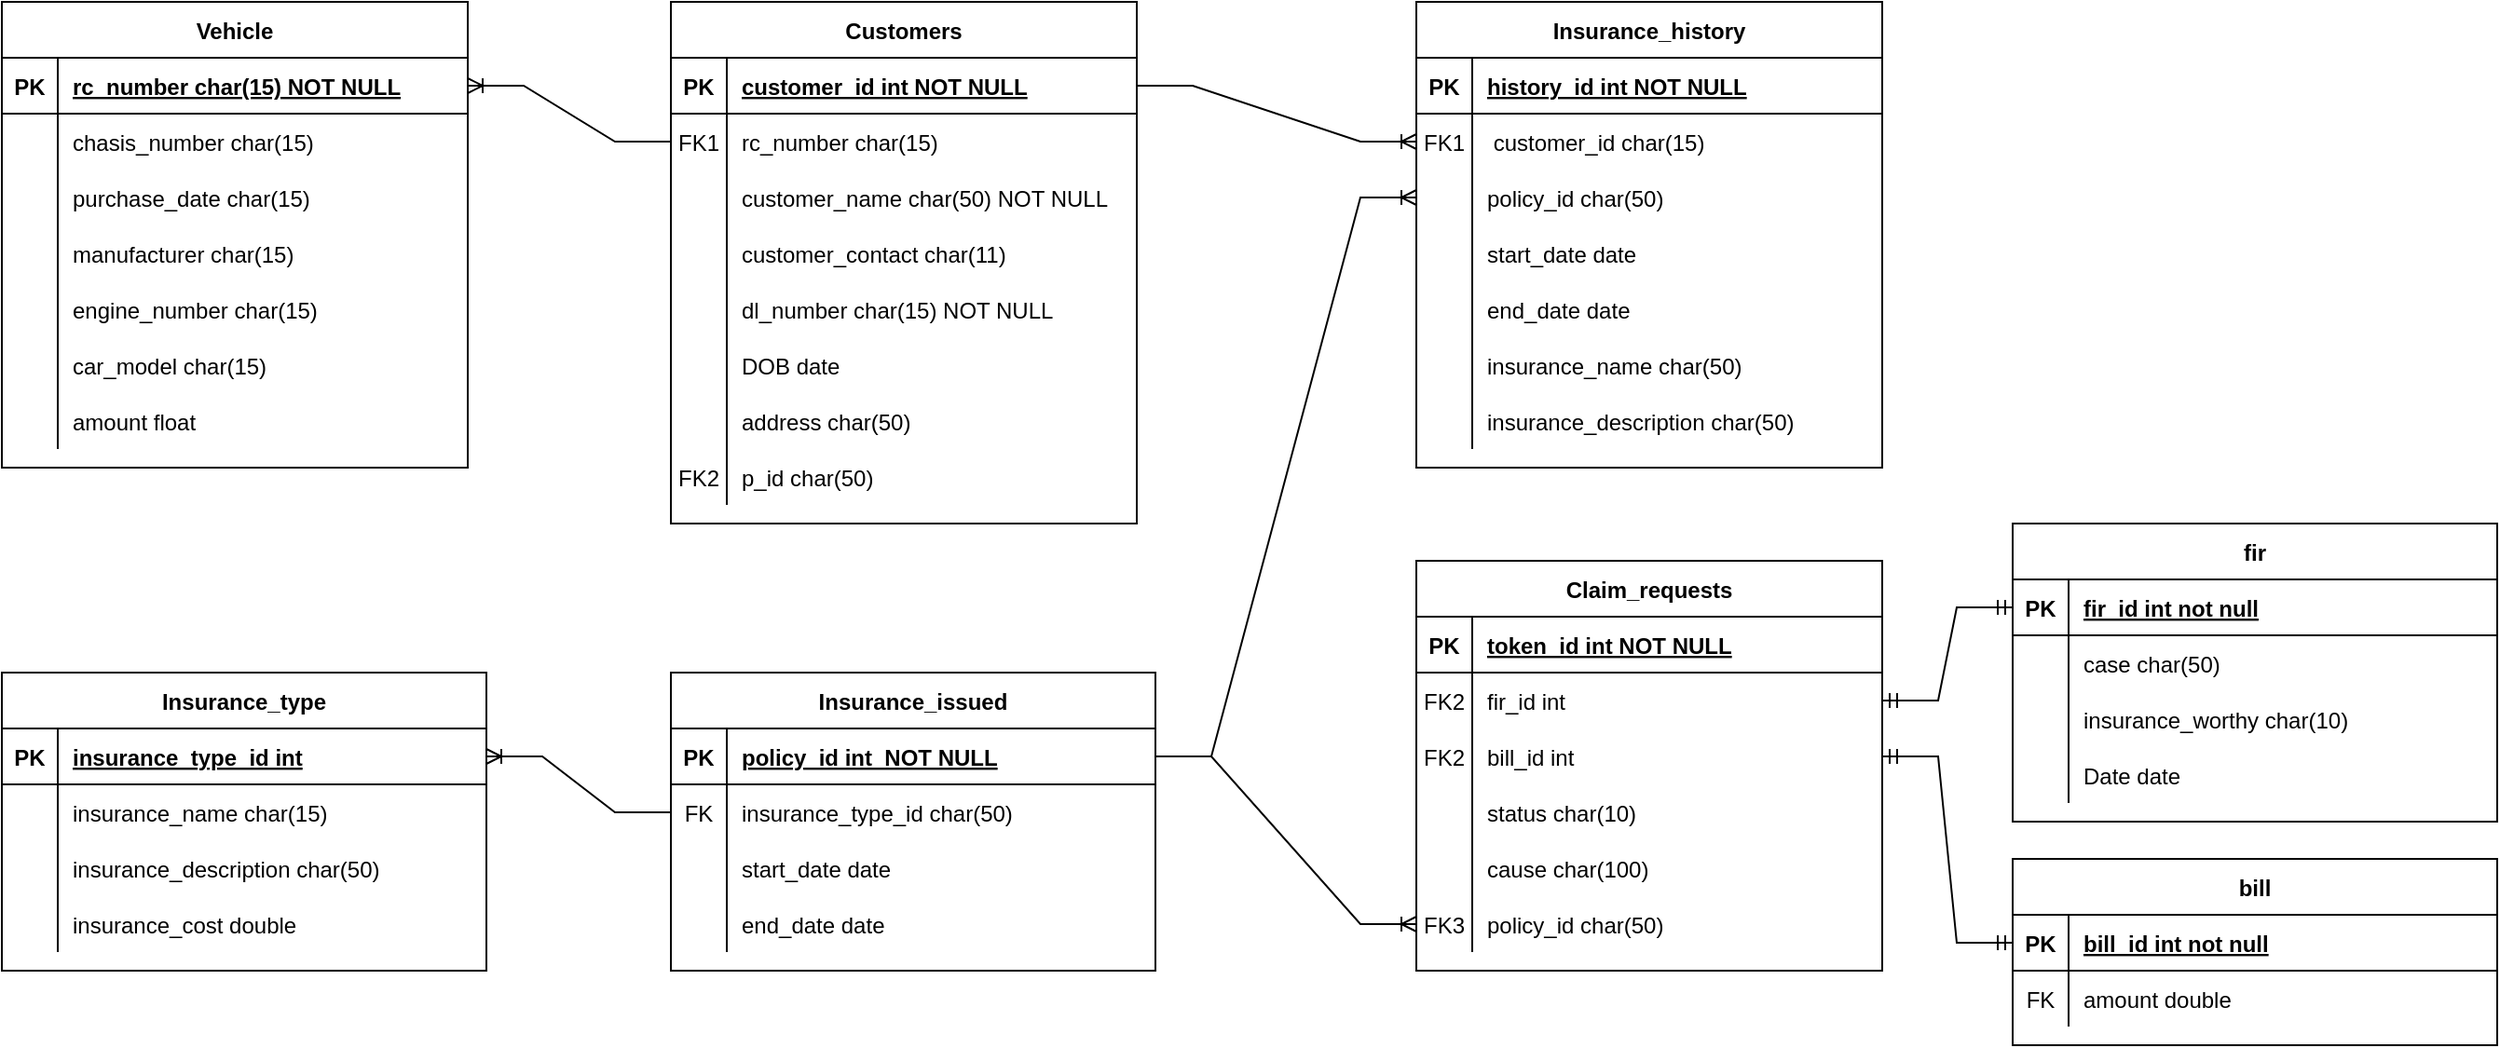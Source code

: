 <mxfile version="21.0.6" type="device"><diagram id="R2lEEEUBdFMjLlhIrx00" name="Page-1"><mxGraphModel dx="2524" dy="796" grid="1" gridSize="10" guides="1" tooltips="1" connect="1" arrows="1" fold="1" page="1" pageScale="1" pageWidth="850" pageHeight="1100" math="0" shadow="0" extFonts="Permanent Marker^https://fonts.googleapis.com/css?family=Permanent+Marker"><root><mxCell id="0"/><mxCell id="1" parent="0"/><mxCell id="C-vyLk0tnHw3VtMMgP7b-13" value="Vehicle" style="shape=table;startSize=30;container=1;collapsible=1;childLayout=tableLayout;fixedRows=1;rowLines=0;fontStyle=1;align=center;resizeLast=1;" parent="1" vertex="1"><mxGeometry x="-239" y="120" width="250" height="250" as="geometry"/></mxCell><mxCell id="C-vyLk0tnHw3VtMMgP7b-14" value="" style="shape=partialRectangle;collapsible=0;dropTarget=0;pointerEvents=0;fillColor=none;points=[[0,0.5],[1,0.5]];portConstraint=eastwest;top=0;left=0;right=0;bottom=1;" parent="C-vyLk0tnHw3VtMMgP7b-13" vertex="1"><mxGeometry y="30" width="250" height="30" as="geometry"/></mxCell><mxCell id="C-vyLk0tnHw3VtMMgP7b-15" value="PK" style="shape=partialRectangle;overflow=hidden;connectable=0;fillColor=none;top=0;left=0;bottom=0;right=0;fontStyle=1;" parent="C-vyLk0tnHw3VtMMgP7b-14" vertex="1"><mxGeometry width="30" height="30" as="geometry"><mxRectangle width="30" height="30" as="alternateBounds"/></mxGeometry></mxCell><mxCell id="C-vyLk0tnHw3VtMMgP7b-16" value="rc_number char(15) NOT NULL" style="shape=partialRectangle;overflow=hidden;connectable=0;fillColor=none;top=0;left=0;bottom=0;right=0;align=left;spacingLeft=6;fontStyle=5;" parent="C-vyLk0tnHw3VtMMgP7b-14" vertex="1"><mxGeometry x="30" width="220" height="30" as="geometry"><mxRectangle width="220" height="30" as="alternateBounds"/></mxGeometry></mxCell><mxCell id="C-vyLk0tnHw3VtMMgP7b-17" value="" style="shape=partialRectangle;collapsible=0;dropTarget=0;pointerEvents=0;fillColor=none;points=[[0,0.5],[1,0.5]];portConstraint=eastwest;top=0;left=0;right=0;bottom=0;" parent="C-vyLk0tnHw3VtMMgP7b-13" vertex="1"><mxGeometry y="60" width="250" height="30" as="geometry"/></mxCell><mxCell id="C-vyLk0tnHw3VtMMgP7b-18" value="" style="shape=partialRectangle;overflow=hidden;connectable=0;fillColor=none;top=0;left=0;bottom=0;right=0;" parent="C-vyLk0tnHw3VtMMgP7b-17" vertex="1"><mxGeometry width="30" height="30" as="geometry"><mxRectangle width="30" height="30" as="alternateBounds"/></mxGeometry></mxCell><mxCell id="C-vyLk0tnHw3VtMMgP7b-19" value="chasis_number char(15)" style="shape=partialRectangle;overflow=hidden;connectable=0;fillColor=none;top=0;left=0;bottom=0;right=0;align=left;spacingLeft=6;" parent="C-vyLk0tnHw3VtMMgP7b-17" vertex="1"><mxGeometry x="30" width="220" height="30" as="geometry"><mxRectangle width="220" height="30" as="alternateBounds"/></mxGeometry></mxCell><mxCell id="C-vyLk0tnHw3VtMMgP7b-20" value="" style="shape=partialRectangle;collapsible=0;dropTarget=0;pointerEvents=0;fillColor=none;points=[[0,0.5],[1,0.5]];portConstraint=eastwest;top=0;left=0;right=0;bottom=0;" parent="C-vyLk0tnHw3VtMMgP7b-13" vertex="1"><mxGeometry y="90" width="250" height="30" as="geometry"/></mxCell><mxCell id="C-vyLk0tnHw3VtMMgP7b-21" value="" style="shape=partialRectangle;overflow=hidden;connectable=0;fillColor=none;top=0;left=0;bottom=0;right=0;" parent="C-vyLk0tnHw3VtMMgP7b-20" vertex="1"><mxGeometry width="30" height="30" as="geometry"><mxRectangle width="30" height="30" as="alternateBounds"/></mxGeometry></mxCell><mxCell id="C-vyLk0tnHw3VtMMgP7b-22" value="purchase_date char(15)" style="shape=partialRectangle;overflow=hidden;connectable=0;fillColor=none;top=0;left=0;bottom=0;right=0;align=left;spacingLeft=6;" parent="C-vyLk0tnHw3VtMMgP7b-20" vertex="1"><mxGeometry x="30" width="220" height="30" as="geometry"><mxRectangle width="220" height="30" as="alternateBounds"/></mxGeometry></mxCell><mxCell id="t5fgRcnyGp0Ge0S9cNNz-60" value="" style="shape=partialRectangle;collapsible=0;dropTarget=0;pointerEvents=0;fillColor=none;points=[[0,0.5],[1,0.5]];portConstraint=eastwest;top=0;left=0;right=0;bottom=0;" parent="C-vyLk0tnHw3VtMMgP7b-13" vertex="1"><mxGeometry y="120" width="250" height="30" as="geometry"/></mxCell><mxCell id="t5fgRcnyGp0Ge0S9cNNz-61" value="" style="shape=partialRectangle;overflow=hidden;connectable=0;fillColor=none;top=0;left=0;bottom=0;right=0;" parent="t5fgRcnyGp0Ge0S9cNNz-60" vertex="1"><mxGeometry width="30" height="30" as="geometry"><mxRectangle width="30" height="30" as="alternateBounds"/></mxGeometry></mxCell><mxCell id="t5fgRcnyGp0Ge0S9cNNz-62" value="manufacturer char(15)" style="shape=partialRectangle;overflow=hidden;connectable=0;fillColor=none;top=0;left=0;bottom=0;right=0;align=left;spacingLeft=6;" parent="t5fgRcnyGp0Ge0S9cNNz-60" vertex="1"><mxGeometry x="30" width="220" height="30" as="geometry"><mxRectangle width="220" height="30" as="alternateBounds"/></mxGeometry></mxCell><mxCell id="t5fgRcnyGp0Ge0S9cNNz-63" value="" style="shape=partialRectangle;collapsible=0;dropTarget=0;pointerEvents=0;fillColor=none;points=[[0,0.5],[1,0.5]];portConstraint=eastwest;top=0;left=0;right=0;bottom=0;" parent="C-vyLk0tnHw3VtMMgP7b-13" vertex="1"><mxGeometry y="150" width="250" height="30" as="geometry"/></mxCell><mxCell id="t5fgRcnyGp0Ge0S9cNNz-64" value="" style="shape=partialRectangle;overflow=hidden;connectable=0;fillColor=none;top=0;left=0;bottom=0;right=0;" parent="t5fgRcnyGp0Ge0S9cNNz-63" vertex="1"><mxGeometry width="30" height="30" as="geometry"><mxRectangle width="30" height="30" as="alternateBounds"/></mxGeometry></mxCell><mxCell id="t5fgRcnyGp0Ge0S9cNNz-65" value="engine_number char(15)" style="shape=partialRectangle;overflow=hidden;connectable=0;fillColor=none;top=0;left=0;bottom=0;right=0;align=left;spacingLeft=6;" parent="t5fgRcnyGp0Ge0S9cNNz-63" vertex="1"><mxGeometry x="30" width="220" height="30" as="geometry"><mxRectangle width="220" height="30" as="alternateBounds"/></mxGeometry></mxCell><mxCell id="t5fgRcnyGp0Ge0S9cNNz-66" value="" style="shape=partialRectangle;collapsible=0;dropTarget=0;pointerEvents=0;fillColor=none;points=[[0,0.5],[1,0.5]];portConstraint=eastwest;top=0;left=0;right=0;bottom=0;" parent="C-vyLk0tnHw3VtMMgP7b-13" vertex="1"><mxGeometry y="180" width="250" height="30" as="geometry"/></mxCell><mxCell id="t5fgRcnyGp0Ge0S9cNNz-67" value="" style="shape=partialRectangle;overflow=hidden;connectable=0;fillColor=none;top=0;left=0;bottom=0;right=0;" parent="t5fgRcnyGp0Ge0S9cNNz-66" vertex="1"><mxGeometry width="30" height="30" as="geometry"><mxRectangle width="30" height="30" as="alternateBounds"/></mxGeometry></mxCell><mxCell id="t5fgRcnyGp0Ge0S9cNNz-68" value="car_model char(15)" style="shape=partialRectangle;overflow=hidden;connectable=0;fillColor=none;top=0;left=0;bottom=0;right=0;align=left;spacingLeft=6;" parent="t5fgRcnyGp0Ge0S9cNNz-66" vertex="1"><mxGeometry x="30" width="220" height="30" as="geometry"><mxRectangle width="220" height="30" as="alternateBounds"/></mxGeometry></mxCell><mxCell id="88sWcEMsZo-mJPxnH2UT-32" value="" style="shape=partialRectangle;collapsible=0;dropTarget=0;pointerEvents=0;fillColor=none;points=[[0,0.5],[1,0.5]];portConstraint=eastwest;top=0;left=0;right=0;bottom=0;" parent="C-vyLk0tnHw3VtMMgP7b-13" vertex="1"><mxGeometry y="210" width="250" height="30" as="geometry"/></mxCell><mxCell id="88sWcEMsZo-mJPxnH2UT-33" value="" style="shape=partialRectangle;overflow=hidden;connectable=0;fillColor=none;top=0;left=0;bottom=0;right=0;" parent="88sWcEMsZo-mJPxnH2UT-32" vertex="1"><mxGeometry width="30" height="30" as="geometry"><mxRectangle width="30" height="30" as="alternateBounds"/></mxGeometry></mxCell><mxCell id="88sWcEMsZo-mJPxnH2UT-34" value="amount float" style="shape=partialRectangle;overflow=hidden;connectable=0;fillColor=none;top=0;left=0;bottom=0;right=0;align=left;spacingLeft=6;" parent="88sWcEMsZo-mJPxnH2UT-32" vertex="1"><mxGeometry x="30" width="220" height="30" as="geometry"><mxRectangle width="220" height="30" as="alternateBounds"/></mxGeometry></mxCell><mxCell id="C-vyLk0tnHw3VtMMgP7b-23" value="Customers" style="shape=table;startSize=30;container=1;collapsible=1;childLayout=tableLayout;fixedRows=1;rowLines=0;fontStyle=1;align=center;resizeLast=1;" parent="1" vertex="1"><mxGeometry x="120" y="120" width="250" height="280" as="geometry"><mxRectangle x="120" y="120" width="100" height="30" as="alternateBounds"/></mxGeometry></mxCell><mxCell id="C-vyLk0tnHw3VtMMgP7b-24" value="" style="shape=partialRectangle;collapsible=0;dropTarget=0;pointerEvents=0;fillColor=none;points=[[0,0.5],[1,0.5]];portConstraint=eastwest;top=0;left=0;right=0;bottom=1;" parent="C-vyLk0tnHw3VtMMgP7b-23" vertex="1"><mxGeometry y="30" width="250" height="30" as="geometry"/></mxCell><mxCell id="C-vyLk0tnHw3VtMMgP7b-25" value="PK" style="shape=partialRectangle;overflow=hidden;connectable=0;fillColor=none;top=0;left=0;bottom=0;right=0;fontStyle=1;" parent="C-vyLk0tnHw3VtMMgP7b-24" vertex="1"><mxGeometry width="30" height="30" as="geometry"><mxRectangle width="30" height="30" as="alternateBounds"/></mxGeometry></mxCell><mxCell id="C-vyLk0tnHw3VtMMgP7b-26" value="customer_id int NOT NULL " style="shape=partialRectangle;overflow=hidden;connectable=0;fillColor=none;top=0;left=0;bottom=0;right=0;align=left;spacingLeft=6;fontStyle=5;" parent="C-vyLk0tnHw3VtMMgP7b-24" vertex="1"><mxGeometry x="30" width="220" height="30" as="geometry"><mxRectangle width="220" height="30" as="alternateBounds"/></mxGeometry></mxCell><mxCell id="C-vyLk0tnHw3VtMMgP7b-27" value="" style="shape=partialRectangle;collapsible=0;dropTarget=0;pointerEvents=0;fillColor=none;points=[[0,0.5],[1,0.5]];portConstraint=eastwest;top=0;left=0;right=0;bottom=0;" parent="C-vyLk0tnHw3VtMMgP7b-23" vertex="1"><mxGeometry y="60" width="250" height="30" as="geometry"/></mxCell><mxCell id="C-vyLk0tnHw3VtMMgP7b-28" value="FK1" style="shape=partialRectangle;overflow=hidden;connectable=0;fillColor=none;top=0;left=0;bottom=0;right=0;" parent="C-vyLk0tnHw3VtMMgP7b-27" vertex="1"><mxGeometry width="30" height="30" as="geometry"><mxRectangle width="30" height="30" as="alternateBounds"/></mxGeometry></mxCell><mxCell id="C-vyLk0tnHw3VtMMgP7b-29" value="rc_number char(15)" style="shape=partialRectangle;overflow=hidden;connectable=0;fillColor=none;top=0;left=0;bottom=0;right=0;align=left;spacingLeft=6;" parent="C-vyLk0tnHw3VtMMgP7b-27" vertex="1"><mxGeometry x="30" width="220" height="30" as="geometry"><mxRectangle width="220" height="30" as="alternateBounds"/></mxGeometry></mxCell><mxCell id="t5fgRcnyGp0Ge0S9cNNz-9" value="" style="shape=partialRectangle;collapsible=0;dropTarget=0;pointerEvents=0;fillColor=none;points=[[0,0.5],[1,0.5]];portConstraint=eastwest;top=0;left=0;right=0;bottom=0;" parent="C-vyLk0tnHw3VtMMgP7b-23" vertex="1"><mxGeometry y="90" width="250" height="30" as="geometry"/></mxCell><mxCell id="t5fgRcnyGp0Ge0S9cNNz-10" value="" style="shape=partialRectangle;overflow=hidden;connectable=0;fillColor=none;top=0;left=0;bottom=0;right=0;" parent="t5fgRcnyGp0Ge0S9cNNz-9" vertex="1"><mxGeometry width="30" height="30" as="geometry"><mxRectangle width="30" height="30" as="alternateBounds"/></mxGeometry></mxCell><mxCell id="t5fgRcnyGp0Ge0S9cNNz-11" value="customer_name char(50) NOT NULL" style="shape=partialRectangle;overflow=hidden;connectable=0;fillColor=none;top=0;left=0;bottom=0;right=0;align=left;spacingLeft=6;" parent="t5fgRcnyGp0Ge0S9cNNz-9" vertex="1"><mxGeometry x="30" width="220" height="30" as="geometry"><mxRectangle width="220" height="30" as="alternateBounds"/></mxGeometry></mxCell><mxCell id="t5fgRcnyGp0Ge0S9cNNz-12" value="" style="shape=partialRectangle;collapsible=0;dropTarget=0;pointerEvents=0;fillColor=none;points=[[0,0.5],[1,0.5]];portConstraint=eastwest;top=0;left=0;right=0;bottom=0;" parent="C-vyLk0tnHw3VtMMgP7b-23" vertex="1"><mxGeometry y="120" width="250" height="30" as="geometry"/></mxCell><mxCell id="t5fgRcnyGp0Ge0S9cNNz-13" value="" style="shape=partialRectangle;overflow=hidden;connectable=0;fillColor=none;top=0;left=0;bottom=0;right=0;" parent="t5fgRcnyGp0Ge0S9cNNz-12" vertex="1"><mxGeometry width="30" height="30" as="geometry"><mxRectangle width="30" height="30" as="alternateBounds"/></mxGeometry></mxCell><mxCell id="t5fgRcnyGp0Ge0S9cNNz-14" value="customer_contact char(11) " style="shape=partialRectangle;overflow=hidden;connectable=0;fillColor=none;top=0;left=0;bottom=0;right=0;align=left;spacingLeft=6;" parent="t5fgRcnyGp0Ge0S9cNNz-12" vertex="1"><mxGeometry x="30" width="220" height="30" as="geometry"><mxRectangle width="220" height="30" as="alternateBounds"/></mxGeometry></mxCell><mxCell id="t5fgRcnyGp0Ge0S9cNNz-15" value="" style="shape=partialRectangle;collapsible=0;dropTarget=0;pointerEvents=0;fillColor=none;points=[[0,0.5],[1,0.5]];portConstraint=eastwest;top=0;left=0;right=0;bottom=0;" parent="C-vyLk0tnHw3VtMMgP7b-23" vertex="1"><mxGeometry y="150" width="250" height="30" as="geometry"/></mxCell><mxCell id="t5fgRcnyGp0Ge0S9cNNz-16" value="" style="shape=partialRectangle;overflow=hidden;connectable=0;fillColor=none;top=0;left=0;bottom=0;right=0;" parent="t5fgRcnyGp0Ge0S9cNNz-15" vertex="1"><mxGeometry width="30" height="30" as="geometry"><mxRectangle width="30" height="30" as="alternateBounds"/></mxGeometry></mxCell><mxCell id="t5fgRcnyGp0Ge0S9cNNz-17" value="dl_number char(15) NOT NULL" style="shape=partialRectangle;overflow=hidden;connectable=0;fillColor=none;top=0;left=0;bottom=0;right=0;align=left;spacingLeft=6;" parent="t5fgRcnyGp0Ge0S9cNNz-15" vertex="1"><mxGeometry x="30" width="220" height="30" as="geometry"><mxRectangle width="220" height="30" as="alternateBounds"/></mxGeometry></mxCell><mxCell id="t5fgRcnyGp0Ge0S9cNNz-18" value="" style="shape=partialRectangle;collapsible=0;dropTarget=0;pointerEvents=0;fillColor=none;points=[[0,0.5],[1,0.5]];portConstraint=eastwest;top=0;left=0;right=0;bottom=0;" parent="C-vyLk0tnHw3VtMMgP7b-23" vertex="1"><mxGeometry y="180" width="250" height="30" as="geometry"/></mxCell><mxCell id="t5fgRcnyGp0Ge0S9cNNz-19" value="" style="shape=partialRectangle;overflow=hidden;connectable=0;fillColor=none;top=0;left=0;bottom=0;right=0;" parent="t5fgRcnyGp0Ge0S9cNNz-18" vertex="1"><mxGeometry width="30" height="30" as="geometry"><mxRectangle width="30" height="30" as="alternateBounds"/></mxGeometry></mxCell><mxCell id="t5fgRcnyGp0Ge0S9cNNz-20" value="DOB date" style="shape=partialRectangle;overflow=hidden;connectable=0;fillColor=none;top=0;left=0;bottom=0;right=0;align=left;spacingLeft=6;" parent="t5fgRcnyGp0Ge0S9cNNz-18" vertex="1"><mxGeometry x="30" width="220" height="30" as="geometry"><mxRectangle width="220" height="30" as="alternateBounds"/></mxGeometry></mxCell><mxCell id="t5fgRcnyGp0Ge0S9cNNz-21" value="" style="shape=partialRectangle;collapsible=0;dropTarget=0;pointerEvents=0;fillColor=none;points=[[0,0.5],[1,0.5]];portConstraint=eastwest;top=0;left=0;right=0;bottom=0;" parent="C-vyLk0tnHw3VtMMgP7b-23" vertex="1"><mxGeometry y="210" width="250" height="30" as="geometry"/></mxCell><mxCell id="t5fgRcnyGp0Ge0S9cNNz-22" value="" style="shape=partialRectangle;overflow=hidden;connectable=0;fillColor=none;top=0;left=0;bottom=0;right=0;" parent="t5fgRcnyGp0Ge0S9cNNz-21" vertex="1"><mxGeometry width="30" height="30" as="geometry"><mxRectangle width="30" height="30" as="alternateBounds"/></mxGeometry></mxCell><mxCell id="t5fgRcnyGp0Ge0S9cNNz-23" value="address char(50)" style="shape=partialRectangle;overflow=hidden;connectable=0;fillColor=none;top=0;left=0;bottom=0;right=0;align=left;spacingLeft=6;" parent="t5fgRcnyGp0Ge0S9cNNz-21" vertex="1"><mxGeometry x="30" width="220" height="30" as="geometry"><mxRectangle width="220" height="30" as="alternateBounds"/></mxGeometry></mxCell><mxCell id="t5fgRcnyGp0Ge0S9cNNz-24" value="" style="shape=partialRectangle;collapsible=0;dropTarget=0;pointerEvents=0;fillColor=none;points=[[0,0.5],[1,0.5]];portConstraint=eastwest;top=0;left=0;right=0;bottom=0;" parent="C-vyLk0tnHw3VtMMgP7b-23" vertex="1"><mxGeometry y="240" width="250" height="30" as="geometry"/></mxCell><mxCell id="t5fgRcnyGp0Ge0S9cNNz-25" value="FK2" style="shape=partialRectangle;overflow=hidden;connectable=0;fillColor=none;top=0;left=0;bottom=0;right=0;" parent="t5fgRcnyGp0Ge0S9cNNz-24" vertex="1"><mxGeometry width="30" height="30" as="geometry"><mxRectangle width="30" height="30" as="alternateBounds"/></mxGeometry></mxCell><mxCell id="t5fgRcnyGp0Ge0S9cNNz-26" value="p_id char(50)" style="shape=partialRectangle;overflow=hidden;connectable=0;fillColor=none;top=0;left=0;bottom=0;right=0;align=left;spacingLeft=6;" parent="t5fgRcnyGp0Ge0S9cNNz-24" vertex="1"><mxGeometry x="30" width="220" height="30" as="geometry"><mxRectangle width="220" height="30" as="alternateBounds"/></mxGeometry></mxCell><mxCell id="t5fgRcnyGp0Ge0S9cNNz-75" value="Claim_requests" style="shape=table;startSize=30;container=1;collapsible=1;childLayout=tableLayout;fixedRows=1;rowLines=0;fontStyle=1;align=center;resizeLast=1;" parent="1" vertex="1"><mxGeometry x="520" y="420" width="250" height="220" as="geometry"/></mxCell><mxCell id="t5fgRcnyGp0Ge0S9cNNz-76" value="" style="shape=partialRectangle;collapsible=0;dropTarget=0;pointerEvents=0;fillColor=none;points=[[0,0.5],[1,0.5]];portConstraint=eastwest;top=0;left=0;right=0;bottom=1;" parent="t5fgRcnyGp0Ge0S9cNNz-75" vertex="1"><mxGeometry y="30" width="250" height="30" as="geometry"/></mxCell><mxCell id="t5fgRcnyGp0Ge0S9cNNz-77" value="PK" style="shape=partialRectangle;overflow=hidden;connectable=0;fillColor=none;top=0;left=0;bottom=0;right=0;fontStyle=1;" parent="t5fgRcnyGp0Ge0S9cNNz-76" vertex="1"><mxGeometry width="30" height="30" as="geometry"><mxRectangle width="30" height="30" as="alternateBounds"/></mxGeometry></mxCell><mxCell id="t5fgRcnyGp0Ge0S9cNNz-78" value="token_id int NOT NULL " style="shape=partialRectangle;overflow=hidden;connectable=0;fillColor=none;top=0;left=0;bottom=0;right=0;align=left;spacingLeft=6;fontStyle=5;" parent="t5fgRcnyGp0Ge0S9cNNz-76" vertex="1"><mxGeometry x="30" width="220" height="30" as="geometry"><mxRectangle width="220" height="30" as="alternateBounds"/></mxGeometry></mxCell><mxCell id="t5fgRcnyGp0Ge0S9cNNz-82" value="" style="shape=partialRectangle;collapsible=0;dropTarget=0;pointerEvents=0;fillColor=none;points=[[0,0.5],[1,0.5]];portConstraint=eastwest;top=0;left=0;right=0;bottom=0;" parent="t5fgRcnyGp0Ge0S9cNNz-75" vertex="1"><mxGeometry y="60" width="250" height="30" as="geometry"/></mxCell><mxCell id="t5fgRcnyGp0Ge0S9cNNz-83" value="FK2" style="shape=partialRectangle;overflow=hidden;connectable=0;fillColor=none;top=0;left=0;bottom=0;right=0;" parent="t5fgRcnyGp0Ge0S9cNNz-82" vertex="1"><mxGeometry width="30" height="30" as="geometry"><mxRectangle width="30" height="30" as="alternateBounds"/></mxGeometry></mxCell><mxCell id="t5fgRcnyGp0Ge0S9cNNz-84" value="fir_id int" style="shape=partialRectangle;overflow=hidden;connectable=0;fillColor=none;top=0;left=0;bottom=0;right=0;align=left;spacingLeft=6;" parent="t5fgRcnyGp0Ge0S9cNNz-82" vertex="1"><mxGeometry x="30" width="220" height="30" as="geometry"><mxRectangle width="220" height="30" as="alternateBounds"/></mxGeometry></mxCell><mxCell id="t5fgRcnyGp0Ge0S9cNNz-85" value="" style="shape=partialRectangle;collapsible=0;dropTarget=0;pointerEvents=0;fillColor=none;points=[[0,0.5],[1,0.5]];portConstraint=eastwest;top=0;left=0;right=0;bottom=0;" parent="t5fgRcnyGp0Ge0S9cNNz-75" vertex="1"><mxGeometry y="90" width="250" height="30" as="geometry"/></mxCell><mxCell id="t5fgRcnyGp0Ge0S9cNNz-86" value="FK2" style="shape=partialRectangle;overflow=hidden;connectable=0;fillColor=none;top=0;left=0;bottom=0;right=0;" parent="t5fgRcnyGp0Ge0S9cNNz-85" vertex="1"><mxGeometry width="30" height="30" as="geometry"><mxRectangle width="30" height="30" as="alternateBounds"/></mxGeometry></mxCell><mxCell id="t5fgRcnyGp0Ge0S9cNNz-87" value="bill_id int" style="shape=partialRectangle;overflow=hidden;connectable=0;fillColor=none;top=0;left=0;bottom=0;right=0;align=left;spacingLeft=6;" parent="t5fgRcnyGp0Ge0S9cNNz-85" vertex="1"><mxGeometry x="30" width="220" height="30" as="geometry"><mxRectangle width="220" height="30" as="alternateBounds"/></mxGeometry></mxCell><mxCell id="t5fgRcnyGp0Ge0S9cNNz-88" value="" style="shape=partialRectangle;collapsible=0;dropTarget=0;pointerEvents=0;fillColor=none;points=[[0,0.5],[1,0.5]];portConstraint=eastwest;top=0;left=0;right=0;bottom=0;" parent="t5fgRcnyGp0Ge0S9cNNz-75" vertex="1"><mxGeometry y="120" width="250" height="30" as="geometry"/></mxCell><mxCell id="t5fgRcnyGp0Ge0S9cNNz-89" value="" style="shape=partialRectangle;overflow=hidden;connectable=0;fillColor=none;top=0;left=0;bottom=0;right=0;" parent="t5fgRcnyGp0Ge0S9cNNz-88" vertex="1"><mxGeometry width="30" height="30" as="geometry"><mxRectangle width="30" height="30" as="alternateBounds"/></mxGeometry></mxCell><mxCell id="t5fgRcnyGp0Ge0S9cNNz-90" value="status char(10)" style="shape=partialRectangle;overflow=hidden;connectable=0;fillColor=none;top=0;left=0;bottom=0;right=0;align=left;spacingLeft=6;" parent="t5fgRcnyGp0Ge0S9cNNz-88" vertex="1"><mxGeometry x="30" width="220" height="30" as="geometry"><mxRectangle width="220" height="30" as="alternateBounds"/></mxGeometry></mxCell><mxCell id="t5fgRcnyGp0Ge0S9cNNz-94" value="" style="shape=partialRectangle;collapsible=0;dropTarget=0;pointerEvents=0;fillColor=none;points=[[0,0.5],[1,0.5]];portConstraint=eastwest;top=0;left=0;right=0;bottom=0;" parent="t5fgRcnyGp0Ge0S9cNNz-75" vertex="1"><mxGeometry y="150" width="250" height="30" as="geometry"/></mxCell><mxCell id="t5fgRcnyGp0Ge0S9cNNz-95" value="" style="shape=partialRectangle;overflow=hidden;connectable=0;fillColor=none;top=0;left=0;bottom=0;right=0;" parent="t5fgRcnyGp0Ge0S9cNNz-94" vertex="1"><mxGeometry width="30" height="30" as="geometry"><mxRectangle width="30" height="30" as="alternateBounds"/></mxGeometry></mxCell><mxCell id="t5fgRcnyGp0Ge0S9cNNz-96" value="cause char(100)" style="shape=partialRectangle;overflow=hidden;connectable=0;fillColor=none;top=0;left=0;bottom=0;right=0;align=left;spacingLeft=6;" parent="t5fgRcnyGp0Ge0S9cNNz-94" vertex="1"><mxGeometry x="30" width="220" height="30" as="geometry"><mxRectangle width="220" height="30" as="alternateBounds"/></mxGeometry></mxCell><mxCell id="t5fgRcnyGp0Ge0S9cNNz-97" value="" style="shape=partialRectangle;collapsible=0;dropTarget=0;pointerEvents=0;fillColor=none;points=[[0,0.5],[1,0.5]];portConstraint=eastwest;top=0;left=0;right=0;bottom=0;" parent="t5fgRcnyGp0Ge0S9cNNz-75" vertex="1"><mxGeometry y="180" width="250" height="30" as="geometry"/></mxCell><mxCell id="t5fgRcnyGp0Ge0S9cNNz-98" value="FK3" style="shape=partialRectangle;overflow=hidden;connectable=0;fillColor=none;top=0;left=0;bottom=0;right=0;" parent="t5fgRcnyGp0Ge0S9cNNz-97" vertex="1"><mxGeometry width="30" height="30" as="geometry"><mxRectangle width="30" height="30" as="alternateBounds"/></mxGeometry></mxCell><mxCell id="t5fgRcnyGp0Ge0S9cNNz-99" value="policy_id char(50)" style="shape=partialRectangle;overflow=hidden;connectable=0;fillColor=none;top=0;left=0;bottom=0;right=0;align=left;spacingLeft=6;" parent="t5fgRcnyGp0Ge0S9cNNz-97" vertex="1"><mxGeometry x="30" width="220" height="30" as="geometry"><mxRectangle width="220" height="30" as="alternateBounds"/></mxGeometry></mxCell><mxCell id="t5fgRcnyGp0Ge0S9cNNz-102" value="" style="edgeStyle=entityRelationEdgeStyle;fontSize=12;html=1;endArrow=ERoneToMany;rounded=0;entryX=0;entryY=0.5;entryDx=0;entryDy=0;exitX=1;exitY=0.5;exitDx=0;exitDy=0;" parent="1" source="88sWcEMsZo-mJPxnH2UT-13" target="t5fgRcnyGp0Ge0S9cNNz-97" edge="1"><mxGeometry width="100" height="100" relative="1" as="geometry"><mxPoint x="160" y="460" as="sourcePoint"/><mxPoint x="260" y="360" as="targetPoint"/></mxGeometry></mxCell><mxCell id="t5fgRcnyGp0Ge0S9cNNz-105" value="Insurance_history" style="shape=table;startSize=30;container=1;collapsible=1;childLayout=tableLayout;fixedRows=1;rowLines=0;fontStyle=1;align=center;resizeLast=1;" parent="1" vertex="1"><mxGeometry x="520" y="120" width="250" height="250" as="geometry"/></mxCell><mxCell id="t5fgRcnyGp0Ge0S9cNNz-106" value="" style="shape=partialRectangle;collapsible=0;dropTarget=0;pointerEvents=0;fillColor=none;points=[[0,0.5],[1,0.5]];portConstraint=eastwest;top=0;left=0;right=0;bottom=1;" parent="t5fgRcnyGp0Ge0S9cNNz-105" vertex="1"><mxGeometry y="30" width="250" height="30" as="geometry"/></mxCell><mxCell id="t5fgRcnyGp0Ge0S9cNNz-107" value="PK" style="shape=partialRectangle;overflow=hidden;connectable=0;fillColor=none;top=0;left=0;bottom=0;right=0;fontStyle=1;" parent="t5fgRcnyGp0Ge0S9cNNz-106" vertex="1"><mxGeometry width="30" height="30" as="geometry"><mxRectangle width="30" height="30" as="alternateBounds"/></mxGeometry></mxCell><mxCell id="t5fgRcnyGp0Ge0S9cNNz-108" value="history_id int NOT NULL " style="shape=partialRectangle;overflow=hidden;connectable=0;fillColor=none;top=0;left=0;bottom=0;right=0;align=left;spacingLeft=6;fontStyle=5;" parent="t5fgRcnyGp0Ge0S9cNNz-106" vertex="1"><mxGeometry x="30" width="220" height="30" as="geometry"><mxRectangle width="220" height="30" as="alternateBounds"/></mxGeometry></mxCell><mxCell id="t5fgRcnyGp0Ge0S9cNNz-109" value="" style="shape=partialRectangle;collapsible=0;dropTarget=0;pointerEvents=0;fillColor=none;points=[[0,0.5],[1,0.5]];portConstraint=eastwest;top=0;left=0;right=0;bottom=0;" parent="t5fgRcnyGp0Ge0S9cNNz-105" vertex="1"><mxGeometry y="60" width="250" height="30" as="geometry"/></mxCell><mxCell id="t5fgRcnyGp0Ge0S9cNNz-110" value="FK1" style="shape=partialRectangle;overflow=hidden;connectable=0;fillColor=none;top=0;left=0;bottom=0;right=0;" parent="t5fgRcnyGp0Ge0S9cNNz-109" vertex="1"><mxGeometry width="30" height="30" as="geometry"><mxRectangle width="30" height="30" as="alternateBounds"/></mxGeometry></mxCell><mxCell id="t5fgRcnyGp0Ge0S9cNNz-111" value=" customer_id char(15)" style="shape=partialRectangle;overflow=hidden;connectable=0;fillColor=none;top=0;left=0;bottom=0;right=0;align=left;spacingLeft=6;" parent="t5fgRcnyGp0Ge0S9cNNz-109" vertex="1"><mxGeometry x="30" width="220" height="30" as="geometry"><mxRectangle width="220" height="30" as="alternateBounds"/></mxGeometry></mxCell><mxCell id="t5fgRcnyGp0Ge0S9cNNz-112" value="" style="shape=partialRectangle;collapsible=0;dropTarget=0;pointerEvents=0;fillColor=none;points=[[0,0.5],[1,0.5]];portConstraint=eastwest;top=0;left=0;right=0;bottom=0;" parent="t5fgRcnyGp0Ge0S9cNNz-105" vertex="1"><mxGeometry y="90" width="250" height="30" as="geometry"/></mxCell><mxCell id="t5fgRcnyGp0Ge0S9cNNz-113" value="" style="shape=partialRectangle;overflow=hidden;connectable=0;fillColor=none;top=0;left=0;bottom=0;right=0;" parent="t5fgRcnyGp0Ge0S9cNNz-112" vertex="1"><mxGeometry width="30" height="30" as="geometry"><mxRectangle width="30" height="30" as="alternateBounds"/></mxGeometry></mxCell><mxCell id="t5fgRcnyGp0Ge0S9cNNz-114" value="policy_id char(50)" style="shape=partialRectangle;overflow=hidden;connectable=0;fillColor=none;top=0;left=0;bottom=0;right=0;align=left;spacingLeft=6;" parent="t5fgRcnyGp0Ge0S9cNNz-112" vertex="1"><mxGeometry x="30" width="220" height="30" as="geometry"><mxRectangle width="220" height="30" as="alternateBounds"/></mxGeometry></mxCell><mxCell id="t5fgRcnyGp0Ge0S9cNNz-115" value="" style="shape=partialRectangle;collapsible=0;dropTarget=0;pointerEvents=0;fillColor=none;points=[[0,0.5],[1,0.5]];portConstraint=eastwest;top=0;left=0;right=0;bottom=0;" parent="t5fgRcnyGp0Ge0S9cNNz-105" vertex="1"><mxGeometry y="120" width="250" height="30" as="geometry"/></mxCell><mxCell id="t5fgRcnyGp0Ge0S9cNNz-116" value="" style="shape=partialRectangle;overflow=hidden;connectable=0;fillColor=none;top=0;left=0;bottom=0;right=0;" parent="t5fgRcnyGp0Ge0S9cNNz-115" vertex="1"><mxGeometry width="30" height="30" as="geometry"><mxRectangle width="30" height="30" as="alternateBounds"/></mxGeometry></mxCell><mxCell id="t5fgRcnyGp0Ge0S9cNNz-117" value="start_date date" style="shape=partialRectangle;overflow=hidden;connectable=0;fillColor=none;top=0;left=0;bottom=0;right=0;align=left;spacingLeft=6;" parent="t5fgRcnyGp0Ge0S9cNNz-115" vertex="1"><mxGeometry x="30" width="220" height="30" as="geometry"><mxRectangle width="220" height="30" as="alternateBounds"/></mxGeometry></mxCell><mxCell id="t5fgRcnyGp0Ge0S9cNNz-119" value="" style="shape=partialRectangle;collapsible=0;dropTarget=0;pointerEvents=0;fillColor=none;points=[[0,0.5],[1,0.5]];portConstraint=eastwest;top=0;left=0;right=0;bottom=0;" parent="t5fgRcnyGp0Ge0S9cNNz-105" vertex="1"><mxGeometry y="150" width="250" height="30" as="geometry"/></mxCell><mxCell id="t5fgRcnyGp0Ge0S9cNNz-120" value="" style="shape=partialRectangle;overflow=hidden;connectable=0;fillColor=none;top=0;left=0;bottom=0;right=0;" parent="t5fgRcnyGp0Ge0S9cNNz-119" vertex="1"><mxGeometry width="30" height="30" as="geometry"><mxRectangle width="30" height="30" as="alternateBounds"/></mxGeometry></mxCell><mxCell id="t5fgRcnyGp0Ge0S9cNNz-121" value="end_date date" style="shape=partialRectangle;overflow=hidden;connectable=0;fillColor=none;top=0;left=0;bottom=0;right=0;align=left;spacingLeft=6;" parent="t5fgRcnyGp0Ge0S9cNNz-119" vertex="1"><mxGeometry x="30" width="220" height="30" as="geometry"><mxRectangle width="220" height="30" as="alternateBounds"/></mxGeometry></mxCell><mxCell id="t5fgRcnyGp0Ge0S9cNNz-140" value="" style="shape=partialRectangle;collapsible=0;dropTarget=0;pointerEvents=0;fillColor=none;points=[[0,0.5],[1,0.5]];portConstraint=eastwest;top=0;left=0;right=0;bottom=0;" parent="t5fgRcnyGp0Ge0S9cNNz-105" vertex="1"><mxGeometry y="180" width="250" height="30" as="geometry"/></mxCell><mxCell id="t5fgRcnyGp0Ge0S9cNNz-141" value="" style="shape=partialRectangle;overflow=hidden;connectable=0;fillColor=none;top=0;left=0;bottom=0;right=0;" parent="t5fgRcnyGp0Ge0S9cNNz-140" vertex="1"><mxGeometry width="30" height="30" as="geometry"><mxRectangle width="30" height="30" as="alternateBounds"/></mxGeometry></mxCell><mxCell id="t5fgRcnyGp0Ge0S9cNNz-142" value="insurance_name char(50)" style="shape=partialRectangle;overflow=hidden;connectable=0;fillColor=none;top=0;left=0;bottom=0;right=0;align=left;spacingLeft=6;" parent="t5fgRcnyGp0Ge0S9cNNz-140" vertex="1"><mxGeometry x="30" width="220" height="30" as="geometry"><mxRectangle width="220" height="30" as="alternateBounds"/></mxGeometry></mxCell><mxCell id="t5fgRcnyGp0Ge0S9cNNz-143" value="" style="shape=partialRectangle;collapsible=0;dropTarget=0;pointerEvents=0;fillColor=none;points=[[0,0.5],[1,0.5]];portConstraint=eastwest;top=0;left=0;right=0;bottom=0;" parent="t5fgRcnyGp0Ge0S9cNNz-105" vertex="1"><mxGeometry y="210" width="250" height="30" as="geometry"/></mxCell><mxCell id="t5fgRcnyGp0Ge0S9cNNz-144" value="" style="shape=partialRectangle;overflow=hidden;connectable=0;fillColor=none;top=0;left=0;bottom=0;right=0;" parent="t5fgRcnyGp0Ge0S9cNNz-143" vertex="1"><mxGeometry width="30" height="30" as="geometry"><mxRectangle width="30" height="30" as="alternateBounds"/></mxGeometry></mxCell><mxCell id="t5fgRcnyGp0Ge0S9cNNz-145" value="insurance_description char(50)" style="shape=partialRectangle;overflow=hidden;connectable=0;fillColor=none;top=0;left=0;bottom=0;right=0;align=left;spacingLeft=6;" parent="t5fgRcnyGp0Ge0S9cNNz-143" vertex="1"><mxGeometry x="30" width="220" height="30" as="geometry"><mxRectangle width="220" height="30" as="alternateBounds"/></mxGeometry></mxCell><mxCell id="t5fgRcnyGp0Ge0S9cNNz-118" value="" style="edgeStyle=entityRelationEdgeStyle;fontSize=12;html=1;endArrow=ERoneToMany;rounded=0;exitX=1;exitY=0.5;exitDx=0;exitDy=0;entryX=0;entryY=0.5;entryDx=0;entryDy=0;" parent="1" source="C-vyLk0tnHw3VtMMgP7b-24" target="t5fgRcnyGp0Ge0S9cNNz-109" edge="1"><mxGeometry width="100" height="100" relative="1" as="geometry"><mxPoint x="160" y="460" as="sourcePoint"/><mxPoint x="260" y="360" as="targetPoint"/></mxGeometry></mxCell><mxCell id="t5fgRcnyGp0Ge0S9cNNz-146" value="" style="edgeStyle=entityRelationEdgeStyle;fontSize=12;html=1;endArrow=ERoneToMany;rounded=0;exitX=0;exitY=0.5;exitDx=0;exitDy=0;entryX=1;entryY=0.5;entryDx=0;entryDy=0;" parent="1" source="C-vyLk0tnHw3VtMMgP7b-27" target="C-vyLk0tnHw3VtMMgP7b-14" edge="1"><mxGeometry width="100" height="100" relative="1" as="geometry"><mxPoint x="380" y="175" as="sourcePoint"/><mxPoint x="530" y="205" as="targetPoint"/></mxGeometry></mxCell><mxCell id="88sWcEMsZo-mJPxnH2UT-12" value="Insurance_issued" style="shape=table;startSize=30;container=1;collapsible=1;childLayout=tableLayout;fixedRows=1;rowLines=0;fontStyle=1;align=center;resizeLast=1;" parent="1" vertex="1"><mxGeometry x="120" y="480" width="260" height="160" as="geometry"><mxRectangle x="120" y="480" width="100" height="30" as="alternateBounds"/></mxGeometry></mxCell><mxCell id="88sWcEMsZo-mJPxnH2UT-13" value="" style="shape=partialRectangle;collapsible=0;dropTarget=0;pointerEvents=0;fillColor=none;points=[[0,0.5],[1,0.5]];portConstraint=eastwest;top=0;left=0;right=0;bottom=1;" parent="88sWcEMsZo-mJPxnH2UT-12" vertex="1"><mxGeometry y="30" width="260" height="30" as="geometry"/></mxCell><mxCell id="88sWcEMsZo-mJPxnH2UT-14" value="PK" style="shape=partialRectangle;overflow=hidden;connectable=0;fillColor=none;top=0;left=0;bottom=0;right=0;fontStyle=1;" parent="88sWcEMsZo-mJPxnH2UT-13" vertex="1"><mxGeometry width="30" height="30" as="geometry"><mxRectangle width="30" height="30" as="alternateBounds"/></mxGeometry></mxCell><mxCell id="88sWcEMsZo-mJPxnH2UT-15" value="policy_id int  NOT NULL" style="shape=partialRectangle;overflow=hidden;connectable=0;fillColor=none;top=0;left=0;bottom=0;right=0;align=left;spacingLeft=6;fontStyle=5;" parent="88sWcEMsZo-mJPxnH2UT-13" vertex="1"><mxGeometry x="30" width="230" height="30" as="geometry"><mxRectangle width="230" height="30" as="alternateBounds"/></mxGeometry></mxCell><mxCell id="88sWcEMsZo-mJPxnH2UT-16" value="" style="shape=partialRectangle;collapsible=0;dropTarget=0;pointerEvents=0;fillColor=none;points=[[0,0.5],[1,0.5]];portConstraint=eastwest;top=0;left=0;right=0;bottom=0;" parent="88sWcEMsZo-mJPxnH2UT-12" vertex="1"><mxGeometry y="60" width="260" height="30" as="geometry"/></mxCell><mxCell id="88sWcEMsZo-mJPxnH2UT-17" value="FK" style="shape=partialRectangle;overflow=hidden;connectable=0;fillColor=none;top=0;left=0;bottom=0;right=0;" parent="88sWcEMsZo-mJPxnH2UT-16" vertex="1"><mxGeometry width="30" height="30" as="geometry"><mxRectangle width="30" height="30" as="alternateBounds"/></mxGeometry></mxCell><mxCell id="88sWcEMsZo-mJPxnH2UT-18" value="insurance_type_id char(50)" style="shape=partialRectangle;overflow=hidden;connectable=0;fillColor=none;top=0;left=0;bottom=0;right=0;align=left;spacingLeft=6;" parent="88sWcEMsZo-mJPxnH2UT-16" vertex="1"><mxGeometry x="30" width="230" height="30" as="geometry"><mxRectangle width="230" height="30" as="alternateBounds"/></mxGeometry></mxCell><mxCell id="88sWcEMsZo-mJPxnH2UT-22" value="" style="shape=partialRectangle;collapsible=0;dropTarget=0;pointerEvents=0;fillColor=none;points=[[0,0.5],[1,0.5]];portConstraint=eastwest;top=0;left=0;right=0;bottom=0;" parent="88sWcEMsZo-mJPxnH2UT-12" vertex="1"><mxGeometry y="90" width="260" height="30" as="geometry"/></mxCell><mxCell id="88sWcEMsZo-mJPxnH2UT-23" value="" style="shape=partialRectangle;overflow=hidden;connectable=0;fillColor=none;top=0;left=0;bottom=0;right=0;" parent="88sWcEMsZo-mJPxnH2UT-22" vertex="1"><mxGeometry width="30" height="30" as="geometry"><mxRectangle width="30" height="30" as="alternateBounds"/></mxGeometry></mxCell><mxCell id="88sWcEMsZo-mJPxnH2UT-24" value="start_date date" style="shape=partialRectangle;overflow=hidden;connectable=0;fillColor=none;top=0;left=0;bottom=0;right=0;align=left;spacingLeft=6;" parent="88sWcEMsZo-mJPxnH2UT-22" vertex="1"><mxGeometry x="30" width="230" height="30" as="geometry"><mxRectangle width="230" height="30" as="alternateBounds"/></mxGeometry></mxCell><mxCell id="88sWcEMsZo-mJPxnH2UT-25" value="" style="shape=partialRectangle;collapsible=0;dropTarget=0;pointerEvents=0;fillColor=none;points=[[0,0.5],[1,0.5]];portConstraint=eastwest;top=0;left=0;right=0;bottom=0;" parent="88sWcEMsZo-mJPxnH2UT-12" vertex="1"><mxGeometry y="120" width="260" height="30" as="geometry"/></mxCell><mxCell id="88sWcEMsZo-mJPxnH2UT-26" value="" style="shape=partialRectangle;overflow=hidden;connectable=0;fillColor=none;top=0;left=0;bottom=0;right=0;" parent="88sWcEMsZo-mJPxnH2UT-25" vertex="1"><mxGeometry width="30" height="30" as="geometry"><mxRectangle width="30" height="30" as="alternateBounds"/></mxGeometry></mxCell><mxCell id="88sWcEMsZo-mJPxnH2UT-27" value="end_date date" style="shape=partialRectangle;overflow=hidden;connectable=0;fillColor=none;top=0;left=0;bottom=0;right=0;align=left;spacingLeft=6;" parent="88sWcEMsZo-mJPxnH2UT-25" vertex="1"><mxGeometry x="30" width="230" height="30" as="geometry"><mxRectangle width="230" height="30" as="alternateBounds"/></mxGeometry></mxCell><mxCell id="88sWcEMsZo-mJPxnH2UT-31" value="" style="edgeStyle=entityRelationEdgeStyle;fontSize=12;html=1;endArrow=ERoneToMany;rounded=0;entryX=0;entryY=0.5;entryDx=0;entryDy=0;exitX=1;exitY=0.5;exitDx=0;exitDy=0;" parent="1" source="88sWcEMsZo-mJPxnH2UT-13" target="t5fgRcnyGp0Ge0S9cNNz-112" edge="1"><mxGeometry width="100" height="100" relative="1" as="geometry"><mxPoint x="380" y="385" as="sourcePoint"/><mxPoint x="530" y="665" as="targetPoint"/></mxGeometry></mxCell><mxCell id="88sWcEMsZo-mJPxnH2UT-42" value="Insurance_type" style="shape=table;startSize=30;container=1;collapsible=1;childLayout=tableLayout;fixedRows=1;rowLines=0;fontStyle=1;align=center;resizeLast=1;" parent="1" vertex="1"><mxGeometry x="-239" y="480" width="260" height="160" as="geometry"><mxRectangle x="120" y="480" width="100" height="30" as="alternateBounds"/></mxGeometry></mxCell><mxCell id="88sWcEMsZo-mJPxnH2UT-43" value="" style="shape=partialRectangle;collapsible=0;dropTarget=0;pointerEvents=0;fillColor=none;points=[[0,0.5],[1,0.5]];portConstraint=eastwest;top=0;left=0;right=0;bottom=1;" parent="88sWcEMsZo-mJPxnH2UT-42" vertex="1"><mxGeometry y="30" width="260" height="30" as="geometry"/></mxCell><mxCell id="88sWcEMsZo-mJPxnH2UT-44" value="PK" style="shape=partialRectangle;overflow=hidden;connectable=0;fillColor=none;top=0;left=0;bottom=0;right=0;fontStyle=1;" parent="88sWcEMsZo-mJPxnH2UT-43" vertex="1"><mxGeometry width="30" height="30" as="geometry"><mxRectangle width="30" height="30" as="alternateBounds"/></mxGeometry></mxCell><mxCell id="88sWcEMsZo-mJPxnH2UT-45" value="insurance_type_id int" style="shape=partialRectangle;overflow=hidden;connectable=0;fillColor=none;top=0;left=0;bottom=0;right=0;align=left;spacingLeft=6;fontStyle=5;" parent="88sWcEMsZo-mJPxnH2UT-43" vertex="1"><mxGeometry x="30" width="230" height="30" as="geometry"><mxRectangle width="230" height="30" as="alternateBounds"/></mxGeometry></mxCell><mxCell id="88sWcEMsZo-mJPxnH2UT-46" value="" style="shape=partialRectangle;collapsible=0;dropTarget=0;pointerEvents=0;fillColor=none;points=[[0,0.5],[1,0.5]];portConstraint=eastwest;top=0;left=0;right=0;bottom=0;" parent="88sWcEMsZo-mJPxnH2UT-42" vertex="1"><mxGeometry y="60" width="260" height="30" as="geometry"/></mxCell><mxCell id="88sWcEMsZo-mJPxnH2UT-47" value="" style="shape=partialRectangle;overflow=hidden;connectable=0;fillColor=none;top=0;left=0;bottom=0;right=0;" parent="88sWcEMsZo-mJPxnH2UT-46" vertex="1"><mxGeometry width="30" height="30" as="geometry"><mxRectangle width="30" height="30" as="alternateBounds"/></mxGeometry></mxCell><mxCell id="88sWcEMsZo-mJPxnH2UT-48" value="insurance_name char(15)" style="shape=partialRectangle;overflow=hidden;connectable=0;fillColor=none;top=0;left=0;bottom=0;right=0;align=left;spacingLeft=6;" parent="88sWcEMsZo-mJPxnH2UT-46" vertex="1"><mxGeometry x="30" width="230" height="30" as="geometry"><mxRectangle width="230" height="30" as="alternateBounds"/></mxGeometry></mxCell><mxCell id="88sWcEMsZo-mJPxnH2UT-49" value="" style="shape=partialRectangle;collapsible=0;dropTarget=0;pointerEvents=0;fillColor=none;points=[[0,0.5],[1,0.5]];portConstraint=eastwest;top=0;left=0;right=0;bottom=0;" parent="88sWcEMsZo-mJPxnH2UT-42" vertex="1"><mxGeometry y="90" width="260" height="30" as="geometry"/></mxCell><mxCell id="88sWcEMsZo-mJPxnH2UT-50" value="" style="shape=partialRectangle;overflow=hidden;connectable=0;fillColor=none;top=0;left=0;bottom=0;right=0;" parent="88sWcEMsZo-mJPxnH2UT-49" vertex="1"><mxGeometry width="30" height="30" as="geometry"><mxRectangle width="30" height="30" as="alternateBounds"/></mxGeometry></mxCell><mxCell id="88sWcEMsZo-mJPxnH2UT-51" value="insurance_description char(50)" style="shape=partialRectangle;overflow=hidden;connectable=0;fillColor=none;top=0;left=0;bottom=0;right=0;align=left;spacingLeft=6;" parent="88sWcEMsZo-mJPxnH2UT-49" vertex="1"><mxGeometry x="30" width="230" height="30" as="geometry"><mxRectangle width="230" height="30" as="alternateBounds"/></mxGeometry></mxCell><mxCell id="88sWcEMsZo-mJPxnH2UT-52" value="" style="shape=partialRectangle;collapsible=0;dropTarget=0;pointerEvents=0;fillColor=none;points=[[0,0.5],[1,0.5]];portConstraint=eastwest;top=0;left=0;right=0;bottom=0;" parent="88sWcEMsZo-mJPxnH2UT-42" vertex="1"><mxGeometry y="120" width="260" height="30" as="geometry"/></mxCell><mxCell id="88sWcEMsZo-mJPxnH2UT-53" value="" style="shape=partialRectangle;overflow=hidden;connectable=0;fillColor=none;top=0;left=0;bottom=0;right=0;" parent="88sWcEMsZo-mJPxnH2UT-52" vertex="1"><mxGeometry width="30" height="30" as="geometry"><mxRectangle width="30" height="30" as="alternateBounds"/></mxGeometry></mxCell><mxCell id="88sWcEMsZo-mJPxnH2UT-54" value="insurance_cost double" style="shape=partialRectangle;overflow=hidden;connectable=0;fillColor=none;top=0;left=0;bottom=0;right=0;align=left;spacingLeft=6;" parent="88sWcEMsZo-mJPxnH2UT-52" vertex="1"><mxGeometry x="30" width="230" height="30" as="geometry"><mxRectangle width="230" height="30" as="alternateBounds"/></mxGeometry></mxCell><mxCell id="88sWcEMsZo-mJPxnH2UT-57" value="" style="edgeStyle=entityRelationEdgeStyle;fontSize=12;html=1;endArrow=ERoneToMany;rounded=0;exitX=0;exitY=0.5;exitDx=0;exitDy=0;entryX=1;entryY=0.5;entryDx=0;entryDy=0;" parent="1" source="88sWcEMsZo-mJPxnH2UT-16" target="88sWcEMsZo-mJPxnH2UT-43" edge="1"><mxGeometry width="100" height="100" relative="1" as="geometry"><mxPoint x="210" y="460" as="sourcePoint"/><mxPoint x="310" y="360" as="targetPoint"/></mxGeometry></mxCell><mxCell id="88sWcEMsZo-mJPxnH2UT-58" value="fir" style="shape=table;startSize=30;container=1;collapsible=1;childLayout=tableLayout;fixedRows=1;rowLines=0;fontStyle=1;align=center;resizeLast=1;" parent="1" vertex="1"><mxGeometry x="840" y="400" width="260" height="160" as="geometry"><mxRectangle x="120" y="480" width="100" height="30" as="alternateBounds"/></mxGeometry></mxCell><mxCell id="88sWcEMsZo-mJPxnH2UT-59" value="" style="shape=partialRectangle;collapsible=0;dropTarget=0;pointerEvents=0;fillColor=none;points=[[0,0.5],[1,0.5]];portConstraint=eastwest;top=0;left=0;right=0;bottom=1;" parent="88sWcEMsZo-mJPxnH2UT-58" vertex="1"><mxGeometry y="30" width="260" height="30" as="geometry"/></mxCell><mxCell id="88sWcEMsZo-mJPxnH2UT-60" value="PK" style="shape=partialRectangle;overflow=hidden;connectable=0;fillColor=none;top=0;left=0;bottom=0;right=0;fontStyle=1;" parent="88sWcEMsZo-mJPxnH2UT-59" vertex="1"><mxGeometry width="30" height="30" as="geometry"><mxRectangle width="30" height="30" as="alternateBounds"/></mxGeometry></mxCell><mxCell id="88sWcEMsZo-mJPxnH2UT-61" value="fir_id int not null" style="shape=partialRectangle;overflow=hidden;connectable=0;fillColor=none;top=0;left=0;bottom=0;right=0;align=left;spacingLeft=6;fontStyle=5;" parent="88sWcEMsZo-mJPxnH2UT-59" vertex="1"><mxGeometry x="30" width="230" height="30" as="geometry"><mxRectangle width="230" height="30" as="alternateBounds"/></mxGeometry></mxCell><mxCell id="88sWcEMsZo-mJPxnH2UT-62" value="" style="shape=partialRectangle;collapsible=0;dropTarget=0;pointerEvents=0;fillColor=none;points=[[0,0.5],[1,0.5]];portConstraint=eastwest;top=0;left=0;right=0;bottom=0;" parent="88sWcEMsZo-mJPxnH2UT-58" vertex="1"><mxGeometry y="60" width="260" height="30" as="geometry"/></mxCell><mxCell id="88sWcEMsZo-mJPxnH2UT-63" value="" style="shape=partialRectangle;overflow=hidden;connectable=0;fillColor=none;top=0;left=0;bottom=0;right=0;" parent="88sWcEMsZo-mJPxnH2UT-62" vertex="1"><mxGeometry width="30" height="30" as="geometry"><mxRectangle width="30" height="30" as="alternateBounds"/></mxGeometry></mxCell><mxCell id="88sWcEMsZo-mJPxnH2UT-64" value="case char(50)" style="shape=partialRectangle;overflow=hidden;connectable=0;fillColor=none;top=0;left=0;bottom=0;right=0;align=left;spacingLeft=6;" parent="88sWcEMsZo-mJPxnH2UT-62" vertex="1"><mxGeometry x="30" width="230" height="30" as="geometry"><mxRectangle width="230" height="30" as="alternateBounds"/></mxGeometry></mxCell><mxCell id="88sWcEMsZo-mJPxnH2UT-65" value="" style="shape=partialRectangle;collapsible=0;dropTarget=0;pointerEvents=0;fillColor=none;points=[[0,0.5],[1,0.5]];portConstraint=eastwest;top=0;left=0;right=0;bottom=0;" parent="88sWcEMsZo-mJPxnH2UT-58" vertex="1"><mxGeometry y="90" width="260" height="30" as="geometry"/></mxCell><mxCell id="88sWcEMsZo-mJPxnH2UT-66" value="" style="shape=partialRectangle;overflow=hidden;connectable=0;fillColor=none;top=0;left=0;bottom=0;right=0;" parent="88sWcEMsZo-mJPxnH2UT-65" vertex="1"><mxGeometry width="30" height="30" as="geometry"><mxRectangle width="30" height="30" as="alternateBounds"/></mxGeometry></mxCell><mxCell id="88sWcEMsZo-mJPxnH2UT-67" value="insurance_worthy char(10)" style="shape=partialRectangle;overflow=hidden;connectable=0;fillColor=none;top=0;left=0;bottom=0;right=0;align=left;spacingLeft=6;" parent="88sWcEMsZo-mJPxnH2UT-65" vertex="1"><mxGeometry x="30" width="230" height="30" as="geometry"><mxRectangle width="230" height="30" as="alternateBounds"/></mxGeometry></mxCell><mxCell id="88sWcEMsZo-mJPxnH2UT-68" value="" style="shape=partialRectangle;collapsible=0;dropTarget=0;pointerEvents=0;fillColor=none;points=[[0,0.5],[1,0.5]];portConstraint=eastwest;top=0;left=0;right=0;bottom=0;" parent="88sWcEMsZo-mJPxnH2UT-58" vertex="1"><mxGeometry y="120" width="260" height="30" as="geometry"/></mxCell><mxCell id="88sWcEMsZo-mJPxnH2UT-69" value="" style="shape=partialRectangle;overflow=hidden;connectable=0;fillColor=none;top=0;left=0;bottom=0;right=0;" parent="88sWcEMsZo-mJPxnH2UT-68" vertex="1"><mxGeometry width="30" height="30" as="geometry"><mxRectangle width="30" height="30" as="alternateBounds"/></mxGeometry></mxCell><mxCell id="88sWcEMsZo-mJPxnH2UT-70" value="Date date" style="shape=partialRectangle;overflow=hidden;connectable=0;fillColor=none;top=0;left=0;bottom=0;right=0;align=left;spacingLeft=6;" parent="88sWcEMsZo-mJPxnH2UT-68" vertex="1"><mxGeometry x="30" width="230" height="30" as="geometry"><mxRectangle width="230" height="30" as="alternateBounds"/></mxGeometry></mxCell><mxCell id="88sWcEMsZo-mJPxnH2UT-71" value="bill" style="shape=table;startSize=30;container=1;collapsible=1;childLayout=tableLayout;fixedRows=1;rowLines=0;fontStyle=1;align=center;resizeLast=1;" parent="1" vertex="1"><mxGeometry x="840" y="580" width="260" height="100" as="geometry"><mxRectangle x="120" y="480" width="100" height="30" as="alternateBounds"/></mxGeometry></mxCell><mxCell id="88sWcEMsZo-mJPxnH2UT-72" value="" style="shape=partialRectangle;collapsible=0;dropTarget=0;pointerEvents=0;fillColor=none;points=[[0,0.5],[1,0.5]];portConstraint=eastwest;top=0;left=0;right=0;bottom=1;" parent="88sWcEMsZo-mJPxnH2UT-71" vertex="1"><mxGeometry y="30" width="260" height="30" as="geometry"/></mxCell><mxCell id="88sWcEMsZo-mJPxnH2UT-73" value="PK" style="shape=partialRectangle;overflow=hidden;connectable=0;fillColor=none;top=0;left=0;bottom=0;right=0;fontStyle=1;" parent="88sWcEMsZo-mJPxnH2UT-72" vertex="1"><mxGeometry width="30" height="30" as="geometry"><mxRectangle width="30" height="30" as="alternateBounds"/></mxGeometry></mxCell><mxCell id="88sWcEMsZo-mJPxnH2UT-74" value="bill_id int not null" style="shape=partialRectangle;overflow=hidden;connectable=0;fillColor=none;top=0;left=0;bottom=0;right=0;align=left;spacingLeft=6;fontStyle=5;" parent="88sWcEMsZo-mJPxnH2UT-72" vertex="1"><mxGeometry x="30" width="230" height="30" as="geometry"><mxRectangle width="230" height="30" as="alternateBounds"/></mxGeometry></mxCell><mxCell id="88sWcEMsZo-mJPxnH2UT-75" value="" style="shape=partialRectangle;collapsible=0;dropTarget=0;pointerEvents=0;fillColor=none;points=[[0,0.5],[1,0.5]];portConstraint=eastwest;top=0;left=0;right=0;bottom=0;" parent="88sWcEMsZo-mJPxnH2UT-71" vertex="1"><mxGeometry y="60" width="260" height="30" as="geometry"/></mxCell><mxCell id="88sWcEMsZo-mJPxnH2UT-76" value="FK" style="shape=partialRectangle;overflow=hidden;connectable=0;fillColor=none;top=0;left=0;bottom=0;right=0;" parent="88sWcEMsZo-mJPxnH2UT-75" vertex="1"><mxGeometry width="30" height="30" as="geometry"><mxRectangle width="30" height="30" as="alternateBounds"/></mxGeometry></mxCell><mxCell id="88sWcEMsZo-mJPxnH2UT-77" value="amount double" style="shape=partialRectangle;overflow=hidden;connectable=0;fillColor=none;top=0;left=0;bottom=0;right=0;align=left;spacingLeft=6;" parent="88sWcEMsZo-mJPxnH2UT-75" vertex="1"><mxGeometry x="30" width="230" height="30" as="geometry"><mxRectangle width="230" height="30" as="alternateBounds"/></mxGeometry></mxCell><mxCell id="88sWcEMsZo-mJPxnH2UT-84" value="" style="edgeStyle=entityRelationEdgeStyle;fontSize=12;html=1;endArrow=ERmandOne;startArrow=ERmandOne;rounded=0;exitX=1;exitY=0.5;exitDx=0;exitDy=0;entryX=0;entryY=0.5;entryDx=0;entryDy=0;" parent="1" source="t5fgRcnyGp0Ge0S9cNNz-85" target="88sWcEMsZo-mJPxnH2UT-72" edge="1"><mxGeometry width="100" height="100" relative="1" as="geometry"><mxPoint x="510" y="460" as="sourcePoint"/><mxPoint x="610" y="360" as="targetPoint"/></mxGeometry></mxCell><mxCell id="88sWcEMsZo-mJPxnH2UT-85" value="" style="edgeStyle=entityRelationEdgeStyle;fontSize=12;html=1;endArrow=ERmandOne;startArrow=ERmandOne;rounded=0;exitX=1;exitY=0.5;exitDx=0;exitDy=0;entryX=0;entryY=0.5;entryDx=0;entryDy=0;" parent="1" source="t5fgRcnyGp0Ge0S9cNNz-82" target="88sWcEMsZo-mJPxnH2UT-59" edge="1"><mxGeometry width="100" height="100" relative="1" as="geometry"><mxPoint x="780" y="515" as="sourcePoint"/><mxPoint x="850" y="655" as="targetPoint"/></mxGeometry></mxCell></root></mxGraphModel></diagram></mxfile>